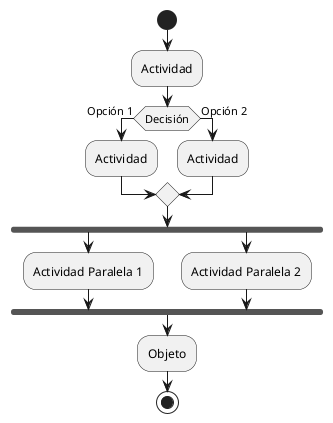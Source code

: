 @startuml
start

:Actividad;

if (Decisión) then (Opción 1)
  :Actividad;
else (Opción 2)
  :Actividad;
endif

fork
  :Actividad Paralela 1;
fork again
  :Actividad Paralela 2;
end fork

:Objeto;

stop
@enduml
